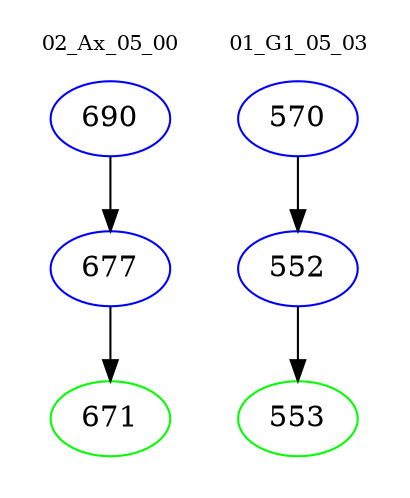 digraph{
subgraph cluster_0 {
color = white
label = "02_Ax_05_00";
fontsize=10;
T0_690 [label="690", color="blue"]
T0_690 -> T0_677 [color="black"]
T0_677 [label="677", color="blue"]
T0_677 -> T0_671 [color="black"]
T0_671 [label="671", color="green"]
}
subgraph cluster_1 {
color = white
label = "01_G1_05_03";
fontsize=10;
T1_570 [label="570", color="blue"]
T1_570 -> T1_552 [color="black"]
T1_552 [label="552", color="blue"]
T1_552 -> T1_553 [color="black"]
T1_553 [label="553", color="green"]
}
}
